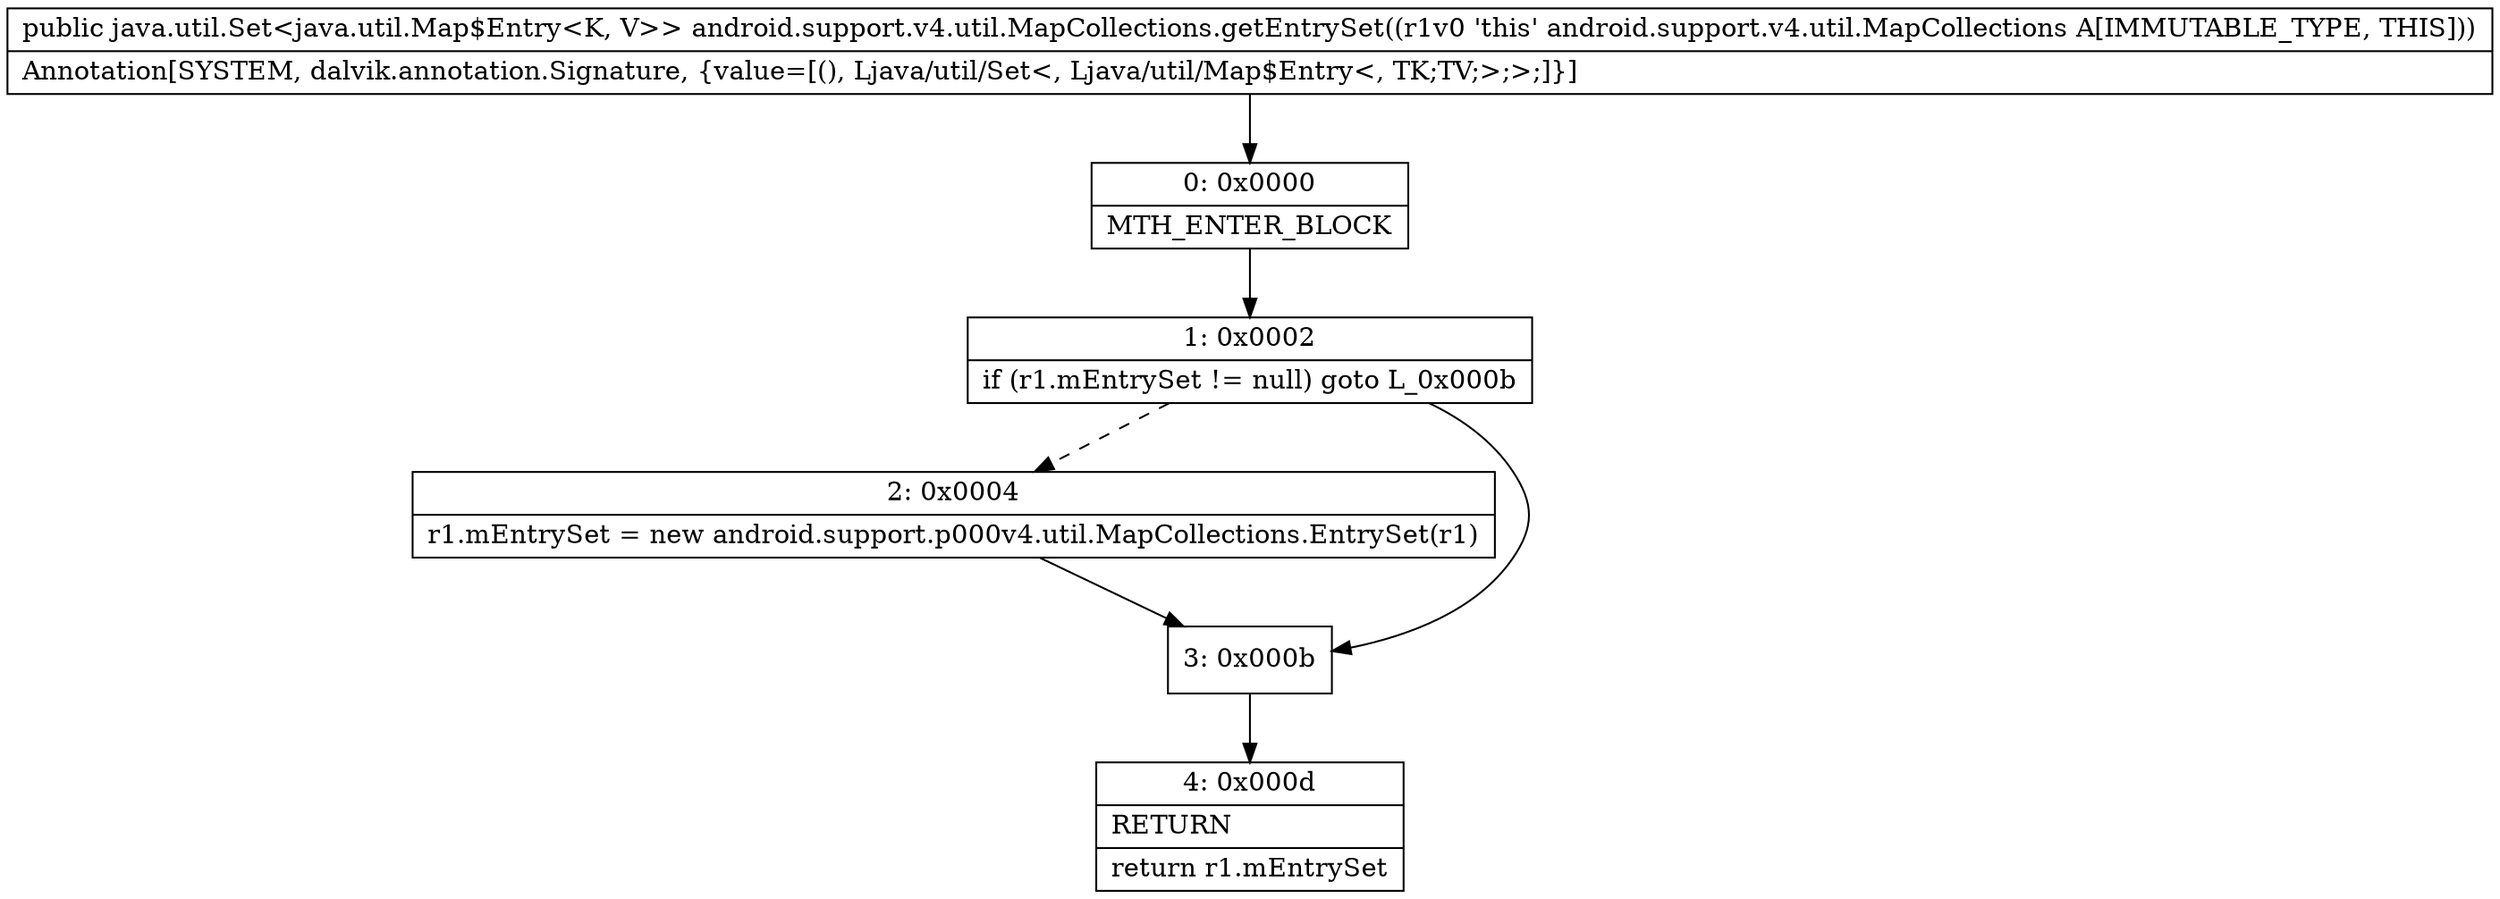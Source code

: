 digraph "CFG forandroid.support.v4.util.MapCollections.getEntrySet()Ljava\/util\/Set;" {
Node_0 [shape=record,label="{0\:\ 0x0000|MTH_ENTER_BLOCK\l}"];
Node_1 [shape=record,label="{1\:\ 0x0002|if (r1.mEntrySet != null) goto L_0x000b\l}"];
Node_2 [shape=record,label="{2\:\ 0x0004|r1.mEntrySet = new android.support.p000v4.util.MapCollections.EntrySet(r1)\l}"];
Node_3 [shape=record,label="{3\:\ 0x000b}"];
Node_4 [shape=record,label="{4\:\ 0x000d|RETURN\l|return r1.mEntrySet\l}"];
MethodNode[shape=record,label="{public java.util.Set\<java.util.Map$Entry\<K, V\>\> android.support.v4.util.MapCollections.getEntrySet((r1v0 'this' android.support.v4.util.MapCollections A[IMMUTABLE_TYPE, THIS]))  | Annotation[SYSTEM, dalvik.annotation.Signature, \{value=[(), Ljava\/util\/Set\<, Ljava\/util\/Map$Entry\<, TK;TV;\>;\>;]\}]\l}"];
MethodNode -> Node_0;
Node_0 -> Node_1;
Node_1 -> Node_2[style=dashed];
Node_1 -> Node_3;
Node_2 -> Node_3;
Node_3 -> Node_4;
}

